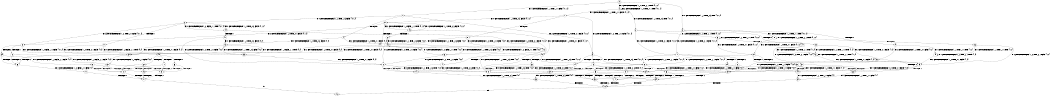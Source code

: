 digraph BCG {
size = "7, 10.5";
center = TRUE;
node [shape = circle];
0 [peripheries = 2];
0 -> 1 [label = "EX !1 !ATOMIC_EXCH_BRANCH (1, +1, TRUE, +1, 1, FALSE) !{0, 1, 2}"];
0 -> 2 [label = "EX !2 !ATOMIC_EXCH_BRANCH (1, +0, TRUE, +0, 1, TRUE) !{0, 1, 2}"];
0 -> 3 [label = "EX !0 !ATOMIC_EXCH_BRANCH (1, +1, TRUE, +0, 3, TRUE) !{0, 1, 2}"];
1 -> 4 [label = "TERMINATE !1"];
1 -> 5 [label = "EX !2 !ATOMIC_EXCH_BRANCH (1, +0, TRUE, +0, 1, FALSE) !{0, 1, 2}"];
1 -> 6 [label = "EX !0 !ATOMIC_EXCH_BRANCH (1, +1, TRUE, +0, 3, FALSE) !{0, 1, 2}"];
2 -> 7 [label = "EX !1 !ATOMIC_EXCH_BRANCH (1, +1, TRUE, +1, 1, FALSE) !{0, 1, 2}"];
2 -> 8 [label = "EX !0 !ATOMIC_EXCH_BRANCH (1, +1, TRUE, +0, 3, TRUE) !{0, 1, 2}"];
2 -> 2 [label = "EX !2 !ATOMIC_EXCH_BRANCH (1, +0, TRUE, +0, 1, TRUE) !{0, 1, 2}"];
3 -> 9 [label = "TERMINATE !0"];
3 -> 10 [label = "EX !1 !ATOMIC_EXCH_BRANCH (1, +1, TRUE, +1, 1, TRUE) !{0, 1, 2}"];
3 -> 11 [label = "EX !2 !ATOMIC_EXCH_BRANCH (1, +0, TRUE, +0, 1, FALSE) !{0, 1, 2}"];
4 -> 12 [label = "EX !2 !ATOMIC_EXCH_BRANCH (1, +0, TRUE, +0, 1, FALSE) !{0, 2}"];
4 -> 13 [label = "EX !0 !ATOMIC_EXCH_BRANCH (1, +1, TRUE, +0, 3, FALSE) !{0, 2}"];
5 -> 14 [label = "TERMINATE !1"];
5 -> 15 [label = "TERMINATE !2"];
5 -> 16 [label = "EX !0 !ATOMIC_EXCH_BRANCH (1, +1, TRUE, +0, 3, TRUE) !{0, 1, 2}"];
6 -> 17 [label = "TERMINATE !1"];
6 -> 18 [label = "EX !2 !ATOMIC_EXCH_BRANCH (1, +0, TRUE, +0, 1, FALSE) !{0, 1, 2}"];
6 -> 19 [label = "EX !0 !ATOMIC_EXCH_BRANCH (1, +0, FALSE, +1, 1, TRUE) !{0, 1, 2}"];
7 -> 20 [label = "TERMINATE !1"];
7 -> 21 [label = "EX !0 !ATOMIC_EXCH_BRANCH (1, +1, TRUE, +0, 3, FALSE) !{0, 1, 2}"];
7 -> 5 [label = "EX !2 !ATOMIC_EXCH_BRANCH (1, +0, TRUE, +0, 1, FALSE) !{0, 1, 2}"];
8 -> 22 [label = "TERMINATE !0"];
8 -> 23 [label = "EX !1 !ATOMIC_EXCH_BRANCH (1, +1, TRUE, +1, 1, TRUE) !{0, 1, 2}"];
8 -> 11 [label = "EX !2 !ATOMIC_EXCH_BRANCH (1, +0, TRUE, +0, 1, FALSE) !{0, 1, 2}"];
9 -> 24 [label = "EX !1 !ATOMIC_EXCH_BRANCH (1, +1, TRUE, +1, 1, TRUE) !{1, 2}"];
9 -> 25 [label = "EX !2 !ATOMIC_EXCH_BRANCH (1, +0, TRUE, +0, 1, FALSE) !{1, 2}"];
10 -> 26 [label = "TERMINATE !0"];
10 -> 27 [label = "EX !2 !ATOMIC_EXCH_BRANCH (1, +0, TRUE, +0, 1, FALSE) !{0, 1, 2}"];
10 -> 10 [label = "EX !1 !ATOMIC_EXCH_BRANCH (1, +1, TRUE, +1, 1, TRUE) !{0, 1, 2}"];
11 -> 28 [label = "TERMINATE !2"];
11 -> 29 [label = "TERMINATE !0"];
11 -> 16 [label = "EX !1 !ATOMIC_EXCH_BRANCH (1, +1, TRUE, +1, 1, FALSE) !{0, 1, 2}"];
12 -> 30 [label = "TERMINATE !2"];
12 -> 31 [label = "EX !0 !ATOMIC_EXCH_BRANCH (1, +1, TRUE, +0, 3, TRUE) !{0, 2}"];
13 -> 32 [label = "EX !2 !ATOMIC_EXCH_BRANCH (1, +0, TRUE, +0, 1, FALSE) !{0, 2}"];
13 -> 33 [label = "EX !0 !ATOMIC_EXCH_BRANCH (1, +0, FALSE, +1, 1, TRUE) !{0, 2}"];
14 -> 30 [label = "TERMINATE !2"];
14 -> 31 [label = "EX !0 !ATOMIC_EXCH_BRANCH (1, +1, TRUE, +0, 3, TRUE) !{0, 2}"];
15 -> 30 [label = "TERMINATE !1"];
15 -> 34 [label = "EX !0 !ATOMIC_EXCH_BRANCH (1, +1, TRUE, +0, 3, TRUE) !{0, 1}"];
16 -> 35 [label = "TERMINATE !1"];
16 -> 36 [label = "TERMINATE !2"];
16 -> 37 [label = "TERMINATE !0"];
17 -> 32 [label = "EX !2 !ATOMIC_EXCH_BRANCH (1, +0, TRUE, +0, 1, FALSE) !{0, 2}"];
17 -> 33 [label = "EX !0 !ATOMIC_EXCH_BRANCH (1, +0, FALSE, +1, 1, TRUE) !{0, 2}"];
18 -> 38 [label = "TERMINATE !1"];
18 -> 39 [label = "TERMINATE !2"];
18 -> 40 [label = "EX !0 !ATOMIC_EXCH_BRANCH (1, +0, FALSE, +1, 1, FALSE) !{0, 1, 2}"];
19 -> 41 [label = "TERMINATE !1"];
19 -> 42 [label = "EX !2 !ATOMIC_EXCH_BRANCH (1, +0, TRUE, +0, 1, FALSE) !{0, 1, 2}"];
19 -> 6 [label = "EX !0 !ATOMIC_EXCH_BRANCH (1, +1, TRUE, +0, 3, FALSE) !{0, 1, 2}"];
20 -> 43 [label = "EX !0 !ATOMIC_EXCH_BRANCH (1, +1, TRUE, +0, 3, FALSE) !{0, 2}"];
20 -> 12 [label = "EX !2 !ATOMIC_EXCH_BRANCH (1, +0, TRUE, +0, 1, FALSE) !{0, 2}"];
21 -> 44 [label = "TERMINATE !1"];
21 -> 18 [label = "EX !2 !ATOMIC_EXCH_BRANCH (1, +0, TRUE, +0, 1, FALSE) !{0, 1, 2}"];
21 -> 45 [label = "EX !0 !ATOMIC_EXCH_BRANCH (1, +0, FALSE, +1, 1, TRUE) !{0, 1, 2}"];
22 -> 46 [label = "EX !1 !ATOMIC_EXCH_BRANCH (1, +1, TRUE, +1, 1, TRUE) !{1, 2}"];
22 -> 25 [label = "EX !2 !ATOMIC_EXCH_BRANCH (1, +0, TRUE, +0, 1, FALSE) !{1, 2}"];
23 -> 47 [label = "TERMINATE !0"];
23 -> 27 [label = "EX !2 !ATOMIC_EXCH_BRANCH (1, +0, TRUE, +0, 1, FALSE) !{0, 1, 2}"];
23 -> 23 [label = "EX !1 !ATOMIC_EXCH_BRANCH (1, +1, TRUE, +1, 1, TRUE) !{0, 1, 2}"];
24 -> 48 [label = "EX !2 !ATOMIC_EXCH_BRANCH (1, +0, TRUE, +0, 1, FALSE) !{1, 2}"];
24 -> 24 [label = "EX !1 !ATOMIC_EXCH_BRANCH (1, +1, TRUE, +1, 1, TRUE) !{1, 2}"];
25 -> 49 [label = "TERMINATE !2"];
25 -> 50 [label = "EX !1 !ATOMIC_EXCH_BRANCH (1, +1, TRUE, +1, 1, FALSE) !{1, 2}"];
26 -> 48 [label = "EX !2 !ATOMIC_EXCH_BRANCH (1, +0, TRUE, +0, 1, FALSE) !{1, 2}"];
26 -> 24 [label = "EX !1 !ATOMIC_EXCH_BRANCH (1, +1, TRUE, +1, 1, TRUE) !{1, 2}"];
27 -> 51 [label = "TERMINATE !2"];
27 -> 52 [label = "TERMINATE !0"];
27 -> 16 [label = "EX !1 !ATOMIC_EXCH_BRANCH (1, +1, TRUE, +1, 1, FALSE) !{0, 1, 2}"];
28 -> 49 [label = "TERMINATE !0"];
28 -> 34 [label = "EX !1 !ATOMIC_EXCH_BRANCH (1, +1, TRUE, +1, 1, FALSE) !{0, 1}"];
29 -> 49 [label = "TERMINATE !2"];
29 -> 50 [label = "EX !1 !ATOMIC_EXCH_BRANCH (1, +1, TRUE, +1, 1, FALSE) !{1, 2}"];
30 -> 53 [label = "EX !0 !ATOMIC_EXCH_BRANCH (1, +1, TRUE, +0, 3, TRUE) !{0}"];
31 -> 54 [label = "TERMINATE !2"];
31 -> 55 [label = "TERMINATE !0"];
32 -> 56 [label = "TERMINATE !2"];
32 -> 57 [label = "EX !0 !ATOMIC_EXCH_BRANCH (1, +0, FALSE, +1, 1, FALSE) !{0, 2}"];
33 -> 58 [label = "EX !2 !ATOMIC_EXCH_BRANCH (1, +0, TRUE, +0, 1, FALSE) !{0, 2}"];
33 -> 13 [label = "EX !0 !ATOMIC_EXCH_BRANCH (1, +1, TRUE, +0, 3, FALSE) !{0, 2}"];
34 -> 54 [label = "TERMINATE !1"];
34 -> 59 [label = "TERMINATE !0"];
35 -> 54 [label = "TERMINATE !2"];
35 -> 55 [label = "TERMINATE !0"];
36 -> 54 [label = "TERMINATE !1"];
36 -> 59 [label = "TERMINATE !0"];
37 -> 55 [label = "TERMINATE !1"];
37 -> 59 [label = "TERMINATE !2"];
38 -> 56 [label = "TERMINATE !2"];
38 -> 57 [label = "EX !0 !ATOMIC_EXCH_BRANCH (1, +0, FALSE, +1, 1, FALSE) !{0, 2}"];
39 -> 56 [label = "TERMINATE !1"];
39 -> 60 [label = "EX !0 !ATOMIC_EXCH_BRANCH (1, +0, FALSE, +1, 1, FALSE) !{0, 1}"];
40 -> 61 [label = "TERMINATE !1"];
40 -> 62 [label = "TERMINATE !2"];
40 -> 63 [label = "TERMINATE !0"];
41 -> 58 [label = "EX !2 !ATOMIC_EXCH_BRANCH (1, +0, TRUE, +0, 1, FALSE) !{0, 2}"];
41 -> 13 [label = "EX !0 !ATOMIC_EXCH_BRANCH (1, +1, TRUE, +0, 3, FALSE) !{0, 2}"];
42 -> 64 [label = "TERMINATE !1"];
42 -> 65 [label = "TERMINATE !2"];
42 -> 16 [label = "EX !0 !ATOMIC_EXCH_BRANCH (1, +1, TRUE, +0, 3, TRUE) !{0, 1, 2}"];
43 -> 32 [label = "EX !2 !ATOMIC_EXCH_BRANCH (1, +0, TRUE, +0, 1, FALSE) !{0, 2}"];
43 -> 66 [label = "EX !0 !ATOMIC_EXCH_BRANCH (1, +0, FALSE, +1, 1, TRUE) !{0, 2}"];
44 -> 32 [label = "EX !2 !ATOMIC_EXCH_BRANCH (1, +0, TRUE, +0, 1, FALSE) !{0, 2}"];
44 -> 66 [label = "EX !0 !ATOMIC_EXCH_BRANCH (1, +0, FALSE, +1, 1, TRUE) !{0, 2}"];
45 -> 67 [label = "TERMINATE !1"];
45 -> 42 [label = "EX !2 !ATOMIC_EXCH_BRANCH (1, +0, TRUE, +0, 1, FALSE) !{0, 1, 2}"];
45 -> 21 [label = "EX !0 !ATOMIC_EXCH_BRANCH (1, +1, TRUE, +0, 3, FALSE) !{0, 1, 2}"];
46 -> 48 [label = "EX !2 !ATOMIC_EXCH_BRANCH (1, +0, TRUE, +0, 1, FALSE) !{1, 2}"];
46 -> 46 [label = "EX !1 !ATOMIC_EXCH_BRANCH (1, +1, TRUE, +1, 1, TRUE) !{1, 2}"];
47 -> 48 [label = "EX !2 !ATOMIC_EXCH_BRANCH (1, +0, TRUE, +0, 1, FALSE) !{1, 2}"];
47 -> 46 [label = "EX !1 !ATOMIC_EXCH_BRANCH (1, +1, TRUE, +1, 1, TRUE) !{1, 2}"];
48 -> 68 [label = "TERMINATE !2"];
48 -> 50 [label = "EX !1 !ATOMIC_EXCH_BRANCH (1, +1, TRUE, +1, 1, FALSE) !{1, 2}"];
49 -> 69 [label = "EX !1 !ATOMIC_EXCH_BRANCH (1, +1, TRUE, +1, 1, FALSE) !{1}"];
50 -> 55 [label = "TERMINATE !1"];
50 -> 59 [label = "TERMINATE !2"];
51 -> 68 [label = "TERMINATE !0"];
51 -> 34 [label = "EX !1 !ATOMIC_EXCH_BRANCH (1, +1, TRUE, +1, 1, FALSE) !{0, 1}"];
52 -> 68 [label = "TERMINATE !2"];
52 -> 50 [label = "EX !1 !ATOMIC_EXCH_BRANCH (1, +1, TRUE, +1, 1, FALSE) !{1, 2}"];
53 -> 70 [label = "TERMINATE !0"];
54 -> 70 [label = "TERMINATE !0"];
55 -> 70 [label = "TERMINATE !2"];
56 -> 71 [label = "EX !0 !ATOMIC_EXCH_BRANCH (1, +0, FALSE, +1, 1, FALSE) !{0}"];
57 -> 72 [label = "TERMINATE !2"];
57 -> 73 [label = "TERMINATE !0"];
58 -> 74 [label = "TERMINATE !2"];
58 -> 31 [label = "EX !0 !ATOMIC_EXCH_BRANCH (1, +1, TRUE, +0, 3, TRUE) !{0, 2}"];
59 -> 70 [label = "TERMINATE !1"];
60 -> 72 [label = "TERMINATE !1"];
60 -> 75 [label = "TERMINATE !0"];
61 -> 72 [label = "TERMINATE !2"];
61 -> 73 [label = "TERMINATE !0"];
62 -> 72 [label = "TERMINATE !1"];
62 -> 75 [label = "TERMINATE !0"];
63 -> 73 [label = "TERMINATE !1"];
63 -> 75 [label = "TERMINATE !2"];
64 -> 74 [label = "TERMINATE !2"];
64 -> 31 [label = "EX !0 !ATOMIC_EXCH_BRANCH (1, +1, TRUE, +0, 3, TRUE) !{0, 2}"];
65 -> 74 [label = "TERMINATE !1"];
65 -> 34 [label = "EX !0 !ATOMIC_EXCH_BRANCH (1, +1, TRUE, +0, 3, TRUE) !{0, 1}"];
66 -> 58 [label = "EX !2 !ATOMIC_EXCH_BRANCH (1, +0, TRUE, +0, 1, FALSE) !{0, 2}"];
66 -> 43 [label = "EX !0 !ATOMIC_EXCH_BRANCH (1, +1, TRUE, +0, 3, FALSE) !{0, 2}"];
67 -> 58 [label = "EX !2 !ATOMIC_EXCH_BRANCH (1, +0, TRUE, +0, 1, FALSE) !{0, 2}"];
67 -> 43 [label = "EX !0 !ATOMIC_EXCH_BRANCH (1, +1, TRUE, +0, 3, FALSE) !{0, 2}"];
68 -> 69 [label = "EX !1 !ATOMIC_EXCH_BRANCH (1, +1, TRUE, +1, 1, FALSE) !{1}"];
69 -> 70 [label = "TERMINATE !1"];
70 -> 76 [label = "exit"];
71 -> 77 [label = "TERMINATE !0"];
72 -> 77 [label = "TERMINATE !0"];
73 -> 77 [label = "TERMINATE !2"];
74 -> 53 [label = "EX !0 !ATOMIC_EXCH_BRANCH (1, +1, TRUE, +0, 3, TRUE) !{0}"];
75 -> 77 [label = "TERMINATE !1"];
77 -> 76 [label = "exit"];
}
